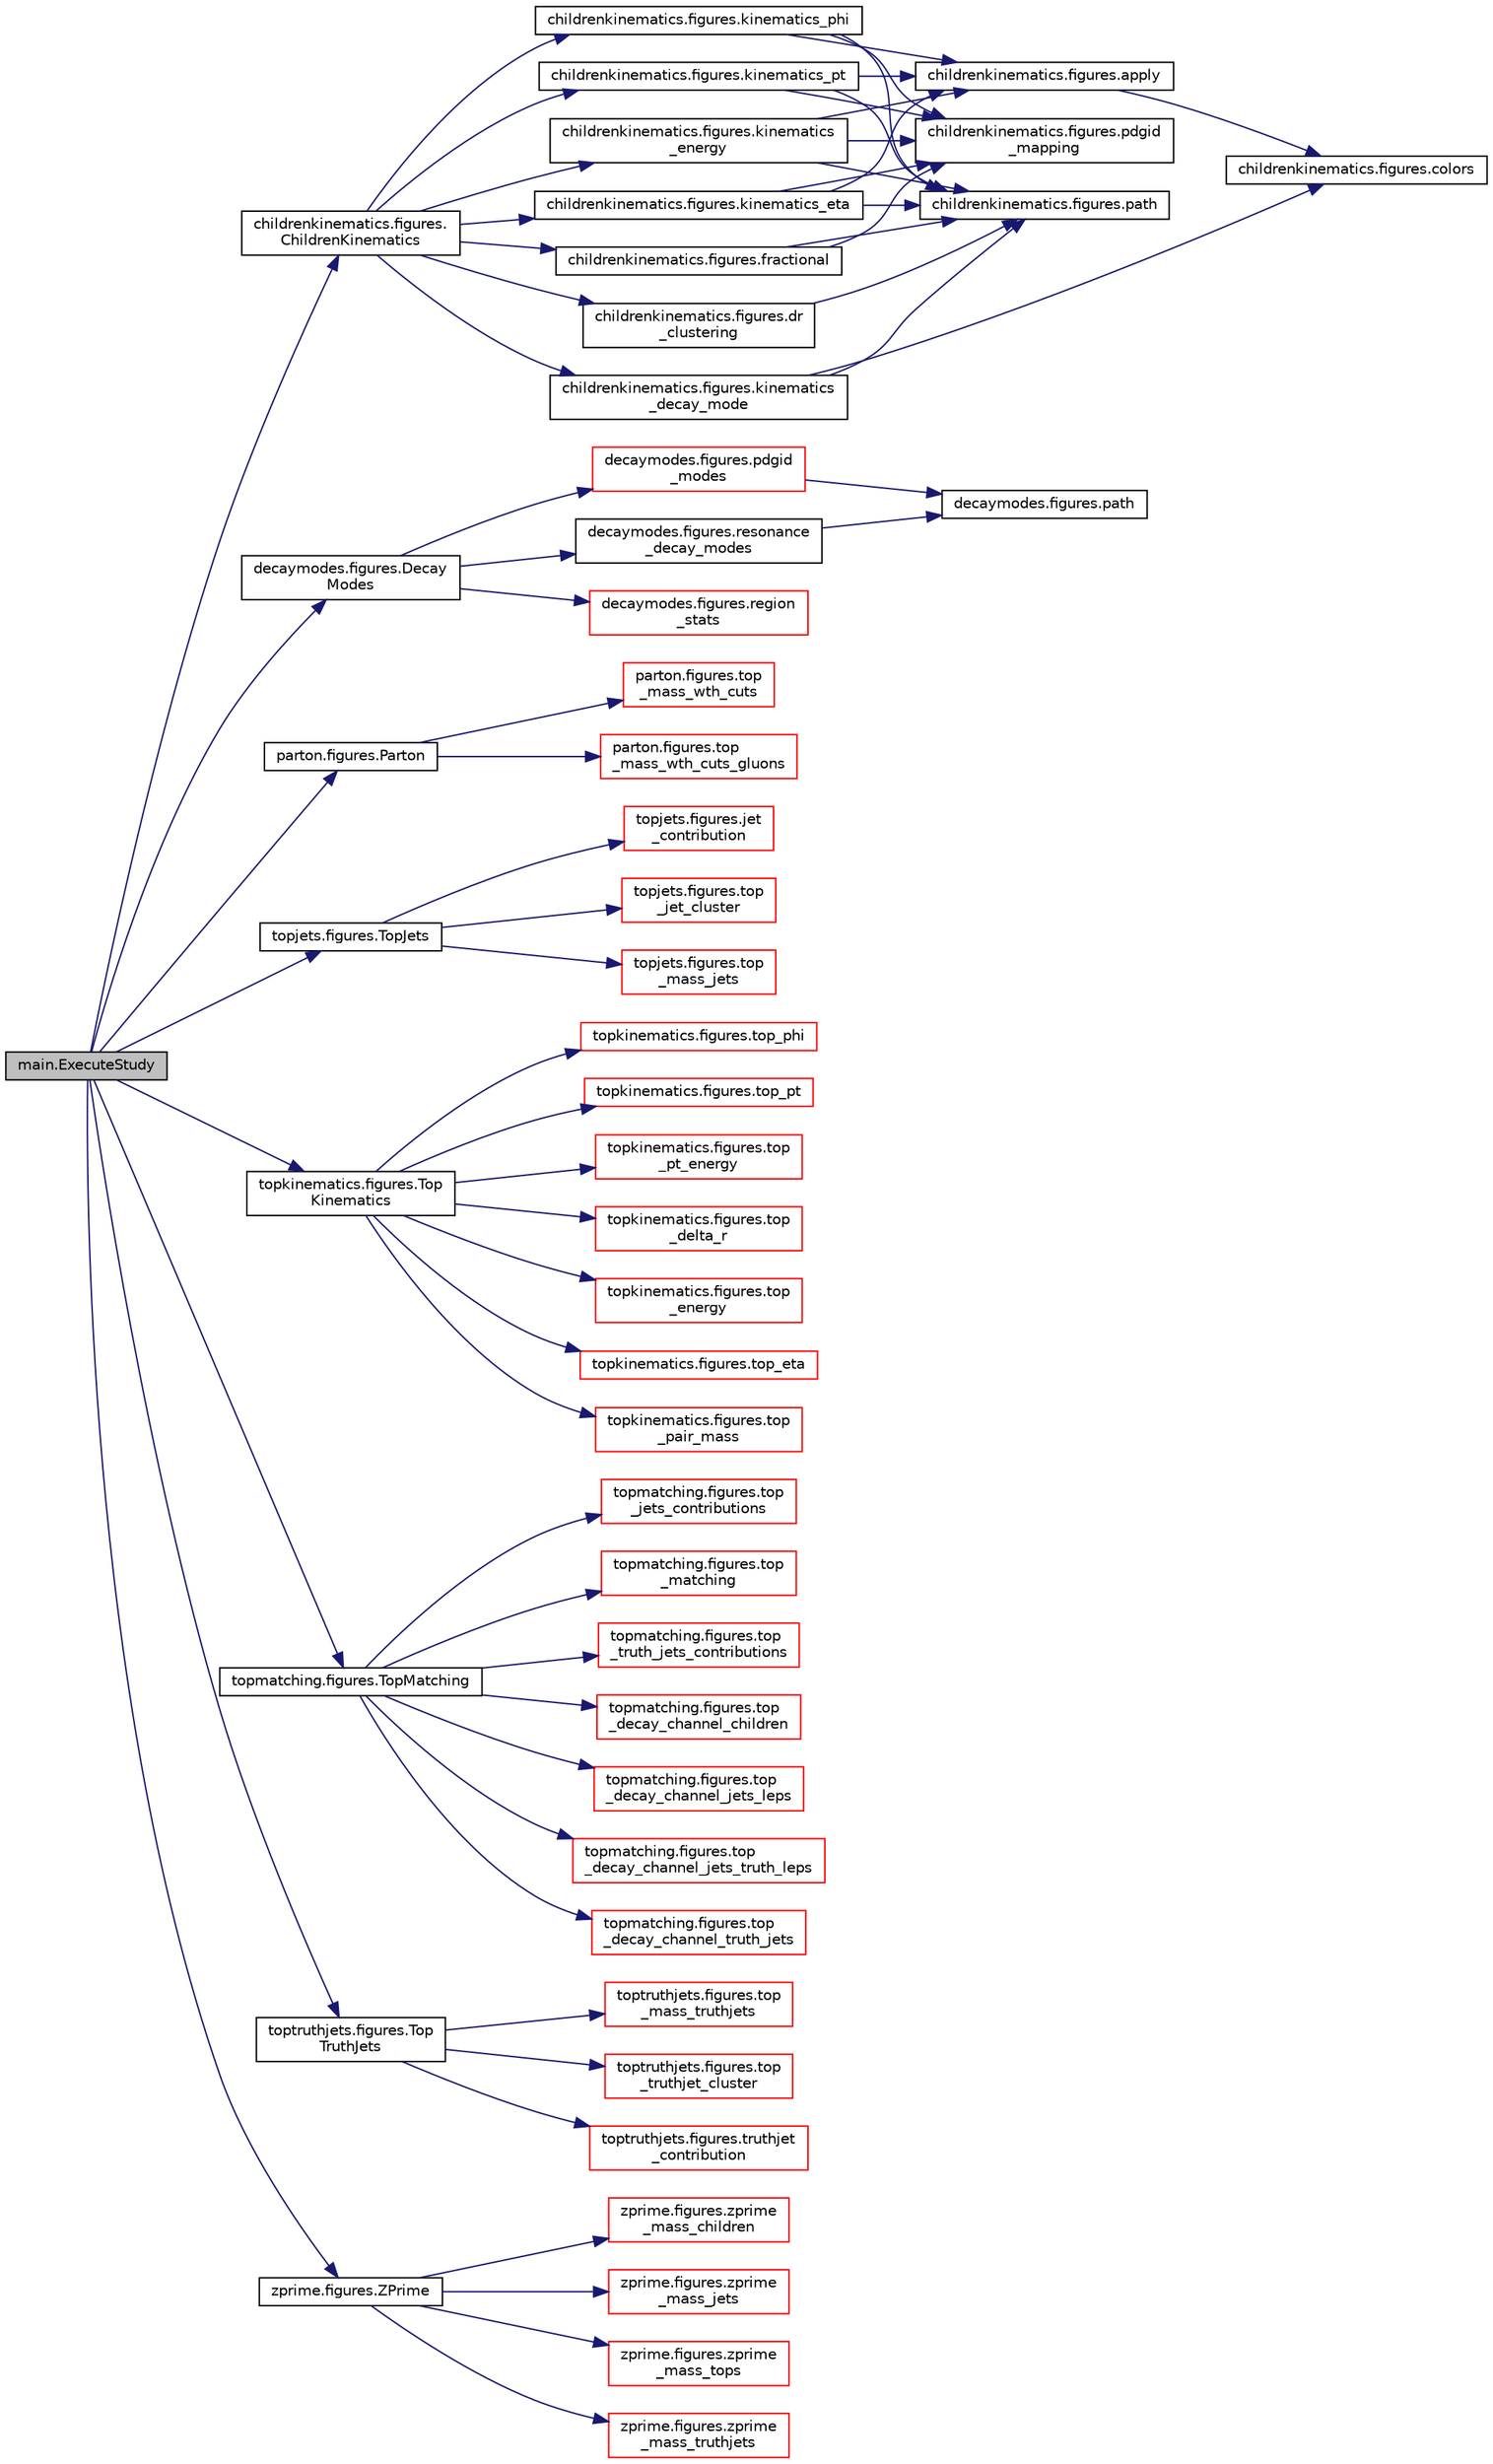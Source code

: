 digraph "main.ExecuteStudy"
{
 // INTERACTIVE_SVG=YES
 // LATEX_PDF_SIZE
  edge [fontname="Helvetica",fontsize="10",labelfontname="Helvetica",labelfontsize="10"];
  node [fontname="Helvetica",fontsize="10",shape=record];
  rankdir="LR";
  Node1 [label="main.ExecuteStudy",height=0.2,width=0.4,color="black", fillcolor="grey75", style="filled", fontcolor="black",tooltip=" "];
  Node1 -> Node2 [color="midnightblue",fontsize="10",style="solid",fontname="Helvetica"];
  Node2 [label="childrenkinematics.figures.\lChildrenKinematics",height=0.2,width=0.4,color="black", fillcolor="white", style="filled",URL="$namespacechildrenkinematics_1_1figures.html#a633a13630cc9f3a27226a45e9a1826c2",tooltip=" "];
  Node2 -> Node3 [color="midnightblue",fontsize="10",style="solid",fontname="Helvetica"];
  Node3 [label="childrenkinematics.figures.dr\l_clustering",height=0.2,width=0.4,color="black", fillcolor="white", style="filled",URL="$namespacechildrenkinematics_1_1figures.html#a3d41d2df062a8e09ef34678e025529ee",tooltip=" "];
  Node3 -> Node4 [color="midnightblue",fontsize="10",style="solid",fontname="Helvetica"];
  Node4 [label="childrenkinematics.figures.path",height=0.2,width=0.4,color="black", fillcolor="white", style="filled",URL="$namespacechildrenkinematics_1_1figures.html#a4b217acaa3fe7d5c60c04978cbf782dc",tooltip=" "];
  Node2 -> Node5 [color="midnightblue",fontsize="10",style="solid",fontname="Helvetica"];
  Node5 [label="childrenkinematics.figures.fractional",height=0.2,width=0.4,color="black", fillcolor="white", style="filled",URL="$namespacechildrenkinematics_1_1figures.html#ae8c01af9a1515f3df7f2d79a14b1f0c9",tooltip=" "];
  Node5 -> Node4 [color="midnightblue",fontsize="10",style="solid",fontname="Helvetica"];
  Node5 -> Node6 [color="midnightblue",fontsize="10",style="solid",fontname="Helvetica"];
  Node6 [label="childrenkinematics.figures.pdgid\l_mapping",height=0.2,width=0.4,color="black", fillcolor="white", style="filled",URL="$namespacechildrenkinematics_1_1figures.html#a63c652f6cdb548c7559b0d9acb5fa100",tooltip=" "];
  Node2 -> Node7 [color="midnightblue",fontsize="10",style="solid",fontname="Helvetica"];
  Node7 [label="childrenkinematics.figures.kinematics\l_decay_mode",height=0.2,width=0.4,color="black", fillcolor="white", style="filled",URL="$namespacechildrenkinematics_1_1figures.html#ab756ce1f61fcde53499162358df6856f",tooltip=" "];
  Node7 -> Node8 [color="midnightblue",fontsize="10",style="solid",fontname="Helvetica"];
  Node8 [label="childrenkinematics.figures.colors",height=0.2,width=0.4,color="black", fillcolor="white", style="filled",URL="$namespacechildrenkinematics_1_1figures.html#a1db10a00f5509607310e56bd7867affd",tooltip=" "];
  Node7 -> Node4 [color="midnightblue",fontsize="10",style="solid",fontname="Helvetica"];
  Node2 -> Node9 [color="midnightblue",fontsize="10",style="solid",fontname="Helvetica"];
  Node9 [label="childrenkinematics.figures.kinematics\l_energy",height=0.2,width=0.4,color="black", fillcolor="white", style="filled",URL="$namespacechildrenkinematics_1_1figures.html#ac3864214d8f410c31e55a44211b5b261",tooltip=" "];
  Node9 -> Node10 [color="midnightblue",fontsize="10",style="solid",fontname="Helvetica"];
  Node10 [label="childrenkinematics.figures.apply",height=0.2,width=0.4,color="black", fillcolor="white", style="filled",URL="$namespacechildrenkinematics_1_1figures.html#ab80f4cf948eb988fce6030ca8bd484ea",tooltip=" "];
  Node10 -> Node8 [color="midnightblue",fontsize="10",style="solid",fontname="Helvetica"];
  Node9 -> Node4 [color="midnightblue",fontsize="10",style="solid",fontname="Helvetica"];
  Node9 -> Node6 [color="midnightblue",fontsize="10",style="solid",fontname="Helvetica"];
  Node2 -> Node11 [color="midnightblue",fontsize="10",style="solid",fontname="Helvetica"];
  Node11 [label="childrenkinematics.figures.kinematics_eta",height=0.2,width=0.4,color="black", fillcolor="white", style="filled",URL="$namespacechildrenkinematics_1_1figures.html#a795dad9d1c25d61d9eed6128bfa85d0b",tooltip=" "];
  Node11 -> Node10 [color="midnightblue",fontsize="10",style="solid",fontname="Helvetica"];
  Node11 -> Node4 [color="midnightblue",fontsize="10",style="solid",fontname="Helvetica"];
  Node11 -> Node6 [color="midnightblue",fontsize="10",style="solid",fontname="Helvetica"];
  Node2 -> Node12 [color="midnightblue",fontsize="10",style="solid",fontname="Helvetica"];
  Node12 [label="childrenkinematics.figures.kinematics_phi",height=0.2,width=0.4,color="black", fillcolor="white", style="filled",URL="$namespacechildrenkinematics_1_1figures.html#a5cd8fe6462d084b8904163a6a4ca7624",tooltip=" "];
  Node12 -> Node10 [color="midnightblue",fontsize="10",style="solid",fontname="Helvetica"];
  Node12 -> Node4 [color="midnightblue",fontsize="10",style="solid",fontname="Helvetica"];
  Node12 -> Node6 [color="midnightblue",fontsize="10",style="solid",fontname="Helvetica"];
  Node2 -> Node13 [color="midnightblue",fontsize="10",style="solid",fontname="Helvetica"];
  Node13 [label="childrenkinematics.figures.kinematics_pt",height=0.2,width=0.4,color="black", fillcolor="white", style="filled",URL="$namespacechildrenkinematics_1_1figures.html#a05142877821df5e6a6210632a14a52ea",tooltip=" "];
  Node13 -> Node10 [color="midnightblue",fontsize="10",style="solid",fontname="Helvetica"];
  Node13 -> Node4 [color="midnightblue",fontsize="10",style="solid",fontname="Helvetica"];
  Node13 -> Node6 [color="midnightblue",fontsize="10",style="solid",fontname="Helvetica"];
  Node1 -> Node14 [color="midnightblue",fontsize="10",style="solid",fontname="Helvetica"];
  Node14 [label="decaymodes.figures.Decay\lModes",height=0.2,width=0.4,color="black", fillcolor="white", style="filled",URL="$namespacedecaymodes_1_1figures.html#a34ea854d5accc2c0d7a4e714de33c101",tooltip=" "];
  Node14 -> Node15 [color="midnightblue",fontsize="10",style="solid",fontname="Helvetica"];
  Node15 [label="decaymodes.figures.pdgid\l_modes",height=0.2,width=0.4,color="red", fillcolor="white", style="filled",URL="$namespacedecaymodes_1_1figures.html#ae8824237ae8c48a4c2c9cf06a1260c05",tooltip=" "];
  Node15 -> Node16 [color="midnightblue",fontsize="10",style="solid",fontname="Helvetica"];
  Node16 [label="decaymodes.figures.path",height=0.2,width=0.4,color="black", fillcolor="white", style="filled",URL="$namespacedecaymodes_1_1figures.html#a696058314377fb034c6d1e4c71a9b73e",tooltip=" "];
  Node14 -> Node18 [color="midnightblue",fontsize="10",style="solid",fontname="Helvetica"];
  Node18 [label="decaymodes.figures.region\l_stats",height=0.2,width=0.4,color="red", fillcolor="white", style="filled",URL="$namespacedecaymodes_1_1figures.html#a17c849af53ba19a6076d11fe1b3c381a",tooltip=" "];
  Node14 -> Node19 [color="midnightblue",fontsize="10",style="solid",fontname="Helvetica"];
  Node19 [label="decaymodes.figures.resonance\l_decay_modes",height=0.2,width=0.4,color="black", fillcolor="white", style="filled",URL="$namespacedecaymodes_1_1figures.html#a709b13736f0529cd9d308aa95e36f180",tooltip=" "];
  Node19 -> Node16 [color="midnightblue",fontsize="10",style="solid",fontname="Helvetica"];
  Node1 -> Node20 [color="midnightblue",fontsize="10",style="solid",fontname="Helvetica"];
  Node20 [label="parton.figures.Parton",height=0.2,width=0.4,color="black", fillcolor="white", style="filled",URL="$namespaceparton_1_1figures.html#a78f69be3ee69f972b3ff4f262602a669",tooltip=" "];
  Node20 -> Node21 [color="midnightblue",fontsize="10",style="solid",fontname="Helvetica"];
  Node21 [label="parton.figures.top\l_mass_wth_cuts",height=0.2,width=0.4,color="red", fillcolor="white", style="filled",URL="$namespaceparton_1_1figures.html#aeb2b2fff7c6e952879c05fb291b9aede",tooltip=" "];
  Node20 -> Node23 [color="midnightblue",fontsize="10",style="solid",fontname="Helvetica"];
  Node23 [label="parton.figures.top\l_mass_wth_cuts_gluons",height=0.2,width=0.4,color="red", fillcolor="white", style="filled",URL="$namespaceparton_1_1figures.html#a029f29759c6ac1396401da247fbb6bab",tooltip=" "];
  Node1 -> Node24 [color="midnightblue",fontsize="10",style="solid",fontname="Helvetica"];
  Node24 [label="topjets.figures.TopJets",height=0.2,width=0.4,color="black", fillcolor="white", style="filled",URL="$namespacetopjets_1_1figures.html#aa7f75ee58012a93e0d54ea73c88bd9fb",tooltip=" "];
  Node24 -> Node25 [color="midnightblue",fontsize="10",style="solid",fontname="Helvetica"];
  Node25 [label="topjets.figures.jet\l_contribution",height=0.2,width=0.4,color="red", fillcolor="white", style="filled",URL="$namespacetopjets_1_1figures.html#a7b0ce4be5c33f468a3fafe0015ea87b6",tooltip=" "];
  Node24 -> Node27 [color="midnightblue",fontsize="10",style="solid",fontname="Helvetica"];
  Node27 [label="topjets.figures.top\l_jet_cluster",height=0.2,width=0.4,color="red", fillcolor="white", style="filled",URL="$namespacetopjets_1_1figures.html#a7be250620ef82d725fa29b10fa7e1aff",tooltip=" "];
  Node24 -> Node28 [color="midnightblue",fontsize="10",style="solid",fontname="Helvetica"];
  Node28 [label="topjets.figures.top\l_mass_jets",height=0.2,width=0.4,color="red", fillcolor="white", style="filled",URL="$namespacetopjets_1_1figures.html#a938bbdc505d069559a1b5da3558a8762",tooltip=" "];
  Node1 -> Node29 [color="midnightblue",fontsize="10",style="solid",fontname="Helvetica"];
  Node29 [label="topkinematics.figures.Top\lKinematics",height=0.2,width=0.4,color="black", fillcolor="white", style="filled",URL="$namespacetopkinematics_1_1figures.html#ab14fbfdf49f0f9ba47a88d48e6980153",tooltip=" "];
  Node29 -> Node30 [color="midnightblue",fontsize="10",style="solid",fontname="Helvetica"];
  Node30 [label="topkinematics.figures.top\l_delta_r",height=0.2,width=0.4,color="red", fillcolor="white", style="filled",URL="$namespacetopkinematics_1_1figures.html#ab6daf6308ab0d2c897c3fd5ef88e4725",tooltip=" "];
  Node29 -> Node32 [color="midnightblue",fontsize="10",style="solid",fontname="Helvetica"];
  Node32 [label="topkinematics.figures.top\l_energy",height=0.2,width=0.4,color="red", fillcolor="white", style="filled",URL="$namespacetopkinematics_1_1figures.html#a50741f3f4504d4933c80c3ac07392bcb",tooltip=" "];
  Node29 -> Node33 [color="midnightblue",fontsize="10",style="solid",fontname="Helvetica"];
  Node33 [label="topkinematics.figures.top_eta",height=0.2,width=0.4,color="red", fillcolor="white", style="filled",URL="$namespacetopkinematics_1_1figures.html#a2eb245517262dd1bc23563cc5759877c",tooltip=" "];
  Node29 -> Node34 [color="midnightblue",fontsize="10",style="solid",fontname="Helvetica"];
  Node34 [label="topkinematics.figures.top\l_pair_mass",height=0.2,width=0.4,color="red", fillcolor="white", style="filled",URL="$namespacetopkinematics_1_1figures.html#a99c65e86a99491541bbd481b33a96fb8",tooltip=" "];
  Node29 -> Node35 [color="midnightblue",fontsize="10",style="solid",fontname="Helvetica"];
  Node35 [label="topkinematics.figures.top_phi",height=0.2,width=0.4,color="red", fillcolor="white", style="filled",URL="$namespacetopkinematics_1_1figures.html#a0b86db90e176ea2c3ae6354753c62e58",tooltip=" "];
  Node29 -> Node36 [color="midnightblue",fontsize="10",style="solid",fontname="Helvetica"];
  Node36 [label="topkinematics.figures.top_pt",height=0.2,width=0.4,color="red", fillcolor="white", style="filled",URL="$namespacetopkinematics_1_1figures.html#aaed752ebec6ae222231267a8e49430a3",tooltip=" "];
  Node29 -> Node37 [color="midnightblue",fontsize="10",style="solid",fontname="Helvetica"];
  Node37 [label="topkinematics.figures.top\l_pt_energy",height=0.2,width=0.4,color="red", fillcolor="white", style="filled",URL="$namespacetopkinematics_1_1figures.html#a45490c0b0b0ee1737b08775146b42bb4",tooltip=" "];
  Node1 -> Node38 [color="midnightblue",fontsize="10",style="solid",fontname="Helvetica"];
  Node38 [label="topmatching.figures.TopMatching",height=0.2,width=0.4,color="black", fillcolor="white", style="filled",URL="$namespacetopmatching_1_1figures.html#a445dbf4de7f7038eaf549bea421a2db7",tooltip=" "];
  Node38 -> Node39 [color="midnightblue",fontsize="10",style="solid",fontname="Helvetica"];
  Node39 [label="topmatching.figures.top\l_decay_channel_children",height=0.2,width=0.4,color="red", fillcolor="white", style="filled",URL="$namespacetopmatching_1_1figures.html#a90e02df371d38e50c38efe4f2b9e7935",tooltip=" "];
  Node38 -> Node41 [color="midnightblue",fontsize="10",style="solid",fontname="Helvetica"];
  Node41 [label="topmatching.figures.top\l_decay_channel_jets_leps",height=0.2,width=0.4,color="red", fillcolor="white", style="filled",URL="$namespacetopmatching_1_1figures.html#a1d935033e1110e1d402accb87d21a501",tooltip=" "];
  Node38 -> Node42 [color="midnightblue",fontsize="10",style="solid",fontname="Helvetica"];
  Node42 [label="topmatching.figures.top\l_decay_channel_jets_truth_leps",height=0.2,width=0.4,color="red", fillcolor="white", style="filled",URL="$namespacetopmatching_1_1figures.html#ad0bca5556665f53ac5f1c5c4aa10b3a3",tooltip=" "];
  Node38 -> Node43 [color="midnightblue",fontsize="10",style="solid",fontname="Helvetica"];
  Node43 [label="topmatching.figures.top\l_decay_channel_truth_jets",height=0.2,width=0.4,color="red", fillcolor="white", style="filled",URL="$namespacetopmatching_1_1figures.html#a24e5372eae7b36001711d64b01fb6dcf",tooltip=" "];
  Node38 -> Node44 [color="midnightblue",fontsize="10",style="solid",fontname="Helvetica"];
  Node44 [label="topmatching.figures.top\l_jets_contributions",height=0.2,width=0.4,color="red", fillcolor="white", style="filled",URL="$namespacetopmatching_1_1figures.html#adefa98cb28158db6f68cf9aa94c10945",tooltip=" "];
  Node38 -> Node45 [color="midnightblue",fontsize="10",style="solid",fontname="Helvetica"];
  Node45 [label="topmatching.figures.top\l_matching",height=0.2,width=0.4,color="red", fillcolor="white", style="filled",URL="$namespacetopmatching_1_1figures.html#a94310935b765ba139420547f2347ee51",tooltip=" "];
  Node38 -> Node46 [color="midnightblue",fontsize="10",style="solid",fontname="Helvetica"];
  Node46 [label="topmatching.figures.top\l_truth_jets_contributions",height=0.2,width=0.4,color="red", fillcolor="white", style="filled",URL="$namespacetopmatching_1_1figures.html#aa1e373042810aafb74db68cdb1a5eee0",tooltip=" "];
  Node1 -> Node47 [color="midnightblue",fontsize="10",style="solid",fontname="Helvetica"];
  Node47 [label="toptruthjets.figures.Top\lTruthJets",height=0.2,width=0.4,color="black", fillcolor="white", style="filled",URL="$namespacetoptruthjets_1_1figures.html#a56869db85ffb2473f2488e8254b6ff04",tooltip=" "];
  Node47 -> Node48 [color="midnightblue",fontsize="10",style="solid",fontname="Helvetica"];
  Node48 [label="toptruthjets.figures.top\l_mass_truthjets",height=0.2,width=0.4,color="red", fillcolor="white", style="filled",URL="$namespacetoptruthjets_1_1figures.html#a7774dfbea2baf23e615b5cf11e260eeb",tooltip=" "];
  Node47 -> Node50 [color="midnightblue",fontsize="10",style="solid",fontname="Helvetica"];
  Node50 [label="toptruthjets.figures.top\l_truthjet_cluster",height=0.2,width=0.4,color="red", fillcolor="white", style="filled",URL="$namespacetoptruthjets_1_1figures.html#a3051297d0bf592573da18208f3e87ca8",tooltip=" "];
  Node47 -> Node51 [color="midnightblue",fontsize="10",style="solid",fontname="Helvetica"];
  Node51 [label="toptruthjets.figures.truthjet\l_contribution",height=0.2,width=0.4,color="red", fillcolor="white", style="filled",URL="$namespacetoptruthjets_1_1figures.html#aca87459a368b8cd158375983b24d02ab",tooltip=" "];
  Node1 -> Node52 [color="midnightblue",fontsize="10",style="solid",fontname="Helvetica"];
  Node52 [label="zprime.figures.ZPrime",height=0.2,width=0.4,color="black", fillcolor="white", style="filled",URL="$namespacezprime_1_1figures.html#abff9842ae43efaa3520835ff1f67b874",tooltip=" "];
  Node52 -> Node53 [color="midnightblue",fontsize="10",style="solid",fontname="Helvetica"];
  Node53 [label="zprime.figures.zprime\l_mass_children",height=0.2,width=0.4,color="red", fillcolor="white", style="filled",URL="$namespacezprime_1_1figures.html#aab4bbc6a2366a64f5447e77b0d5324d8",tooltip=" "];
  Node52 -> Node55 [color="midnightblue",fontsize="10",style="solid",fontname="Helvetica"];
  Node55 [label="zprime.figures.zprime\l_mass_jets",height=0.2,width=0.4,color="red", fillcolor="white", style="filled",URL="$namespacezprime_1_1figures.html#a10489938372009dafcdc80ee0bc84dc6",tooltip=" "];
  Node52 -> Node56 [color="midnightblue",fontsize="10",style="solid",fontname="Helvetica"];
  Node56 [label="zprime.figures.zprime\l_mass_tops",height=0.2,width=0.4,color="red", fillcolor="white", style="filled",URL="$namespacezprime_1_1figures.html#aeba9863f597b75cc6cfc61dcd0fad85c",tooltip=" "];
  Node52 -> Node57 [color="midnightblue",fontsize="10",style="solid",fontname="Helvetica"];
  Node57 [label="zprime.figures.zprime\l_mass_truthjets",height=0.2,width=0.4,color="red", fillcolor="white", style="filled",URL="$namespacezprime_1_1figures.html#a1f0557387f4ed4f5e4115a4581a81de5",tooltip=" "];
}

